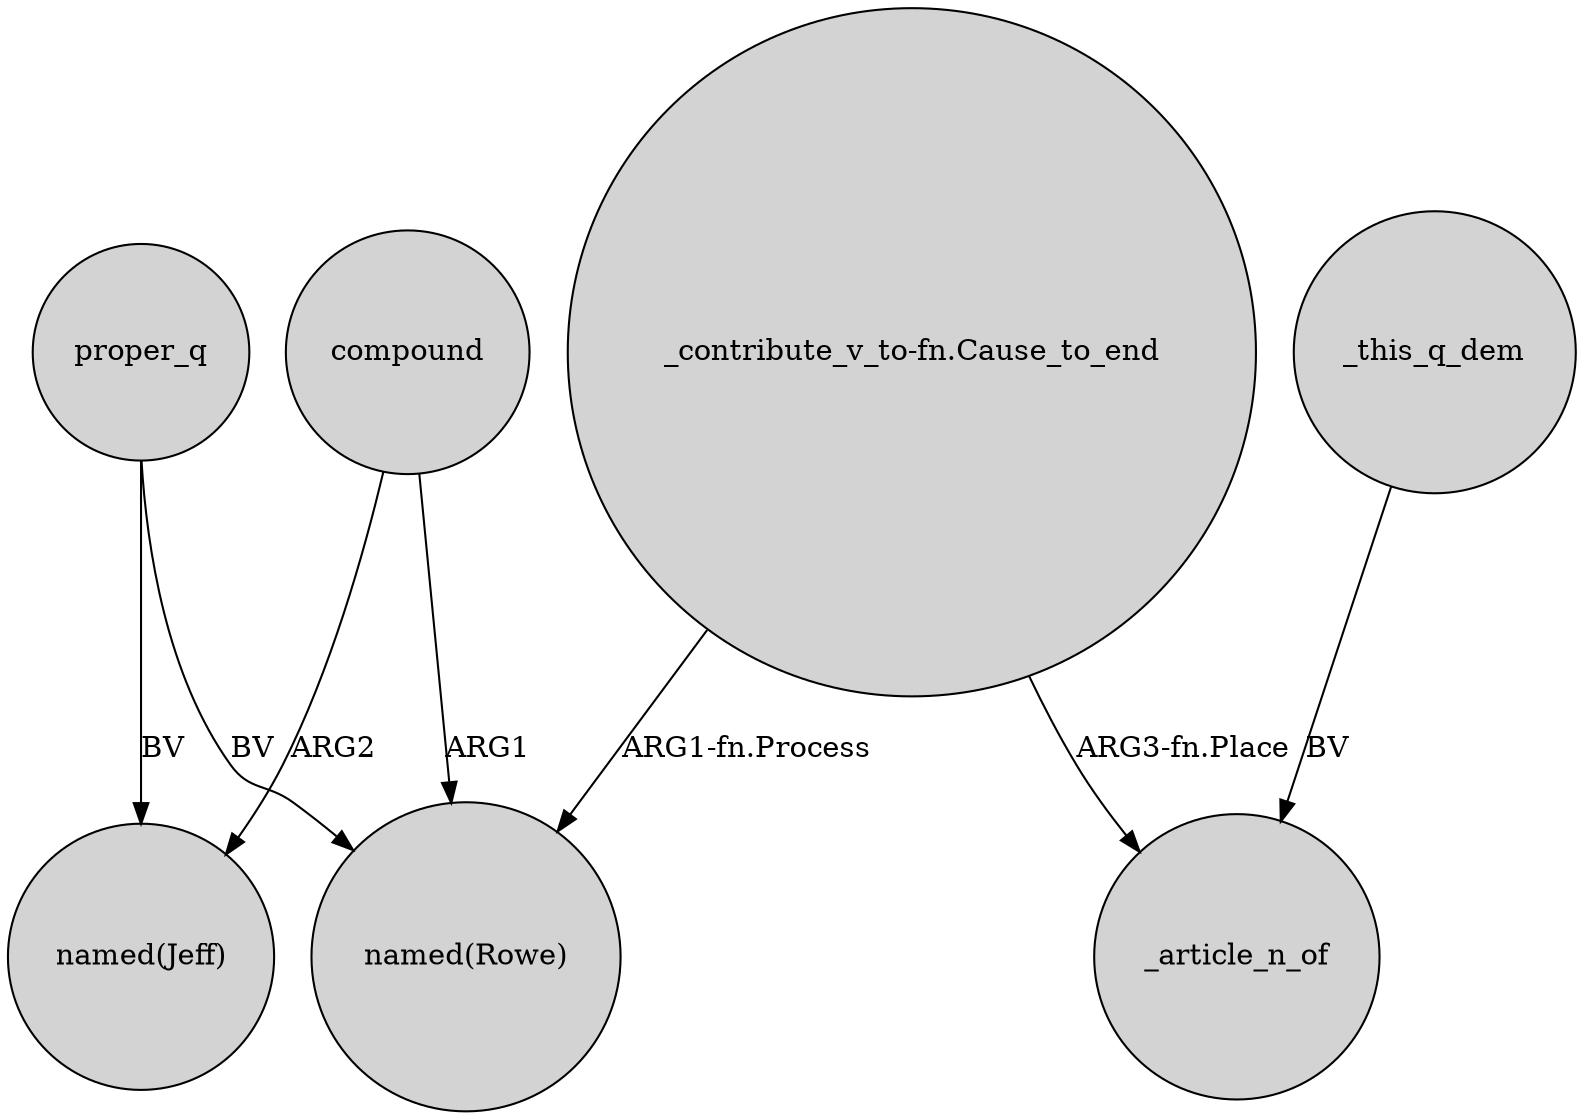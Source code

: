 digraph {
	node [shape=circle style=filled]
	compound -> "named(Rowe)" [label=ARG1]
	"_contribute_v_to-fn.Cause_to_end" -> "named(Rowe)" [label="ARG1-fn.Process"]
	"_contribute_v_to-fn.Cause_to_end" -> _article_n_of [label="ARG3-fn.Place"]
	proper_q -> "named(Jeff)" [label=BV]
	proper_q -> "named(Rowe)" [label=BV]
	compound -> "named(Jeff)" [label=ARG2]
	_this_q_dem -> _article_n_of [label=BV]
}
